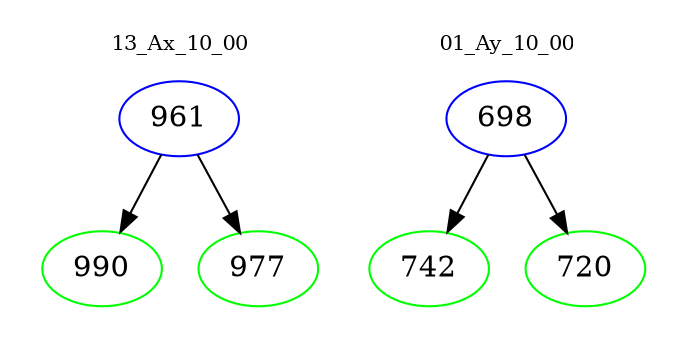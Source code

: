 digraph{
subgraph cluster_0 {
color = white
label = "13_Ax_10_00";
fontsize=10;
T0_961 [label="961", color="blue"]
T0_961 -> T0_990 [color="black"]
T0_990 [label="990", color="green"]
T0_961 -> T0_977 [color="black"]
T0_977 [label="977", color="green"]
}
subgraph cluster_1 {
color = white
label = "01_Ay_10_00";
fontsize=10;
T1_698 [label="698", color="blue"]
T1_698 -> T1_742 [color="black"]
T1_742 [label="742", color="green"]
T1_698 -> T1_720 [color="black"]
T1_720 [label="720", color="green"]
}
}

